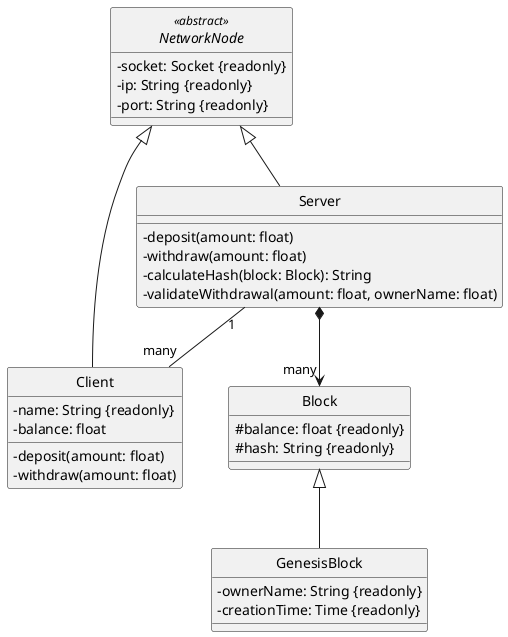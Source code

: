 @startuml class_diagram 
skinparam classAttributeIconSize 0
hide circle
skinparam Shadowing false

class Block {
  #balance: float {readonly}
  #hash: String {readonly}
}

class GenesisBlock {
  -ownerName: String {readonly}
  -creationTime: Time {readonly}
}

Block <|-- GenesisBlock


abstract class NetworkNode <<abstract>>
{
  -socket: Socket {readonly}
  -ip: String {readonly}
  -port: String {readonly}
}

class Client {
  -name: String {readonly}
  -balance: float
  -deposit(amount: float)
  -withdraw(amount: float)
}

class Server {
  -deposit(amount: float)
  -withdraw(amount: float)
  -calculateHash(block: Block): String
' A validação só é feita pelo servidor
  -validateWithdrawal(amount: float, ownerName: float)
}

NetworkNode <|-- Client
NetworkNode <|-- Server

' BlockChain
Server *--> "many" Block

' O Server tem um atributo que mapeia por string os clientes map(String) = Cliente
Server "1"--"many" Client 
@enduml